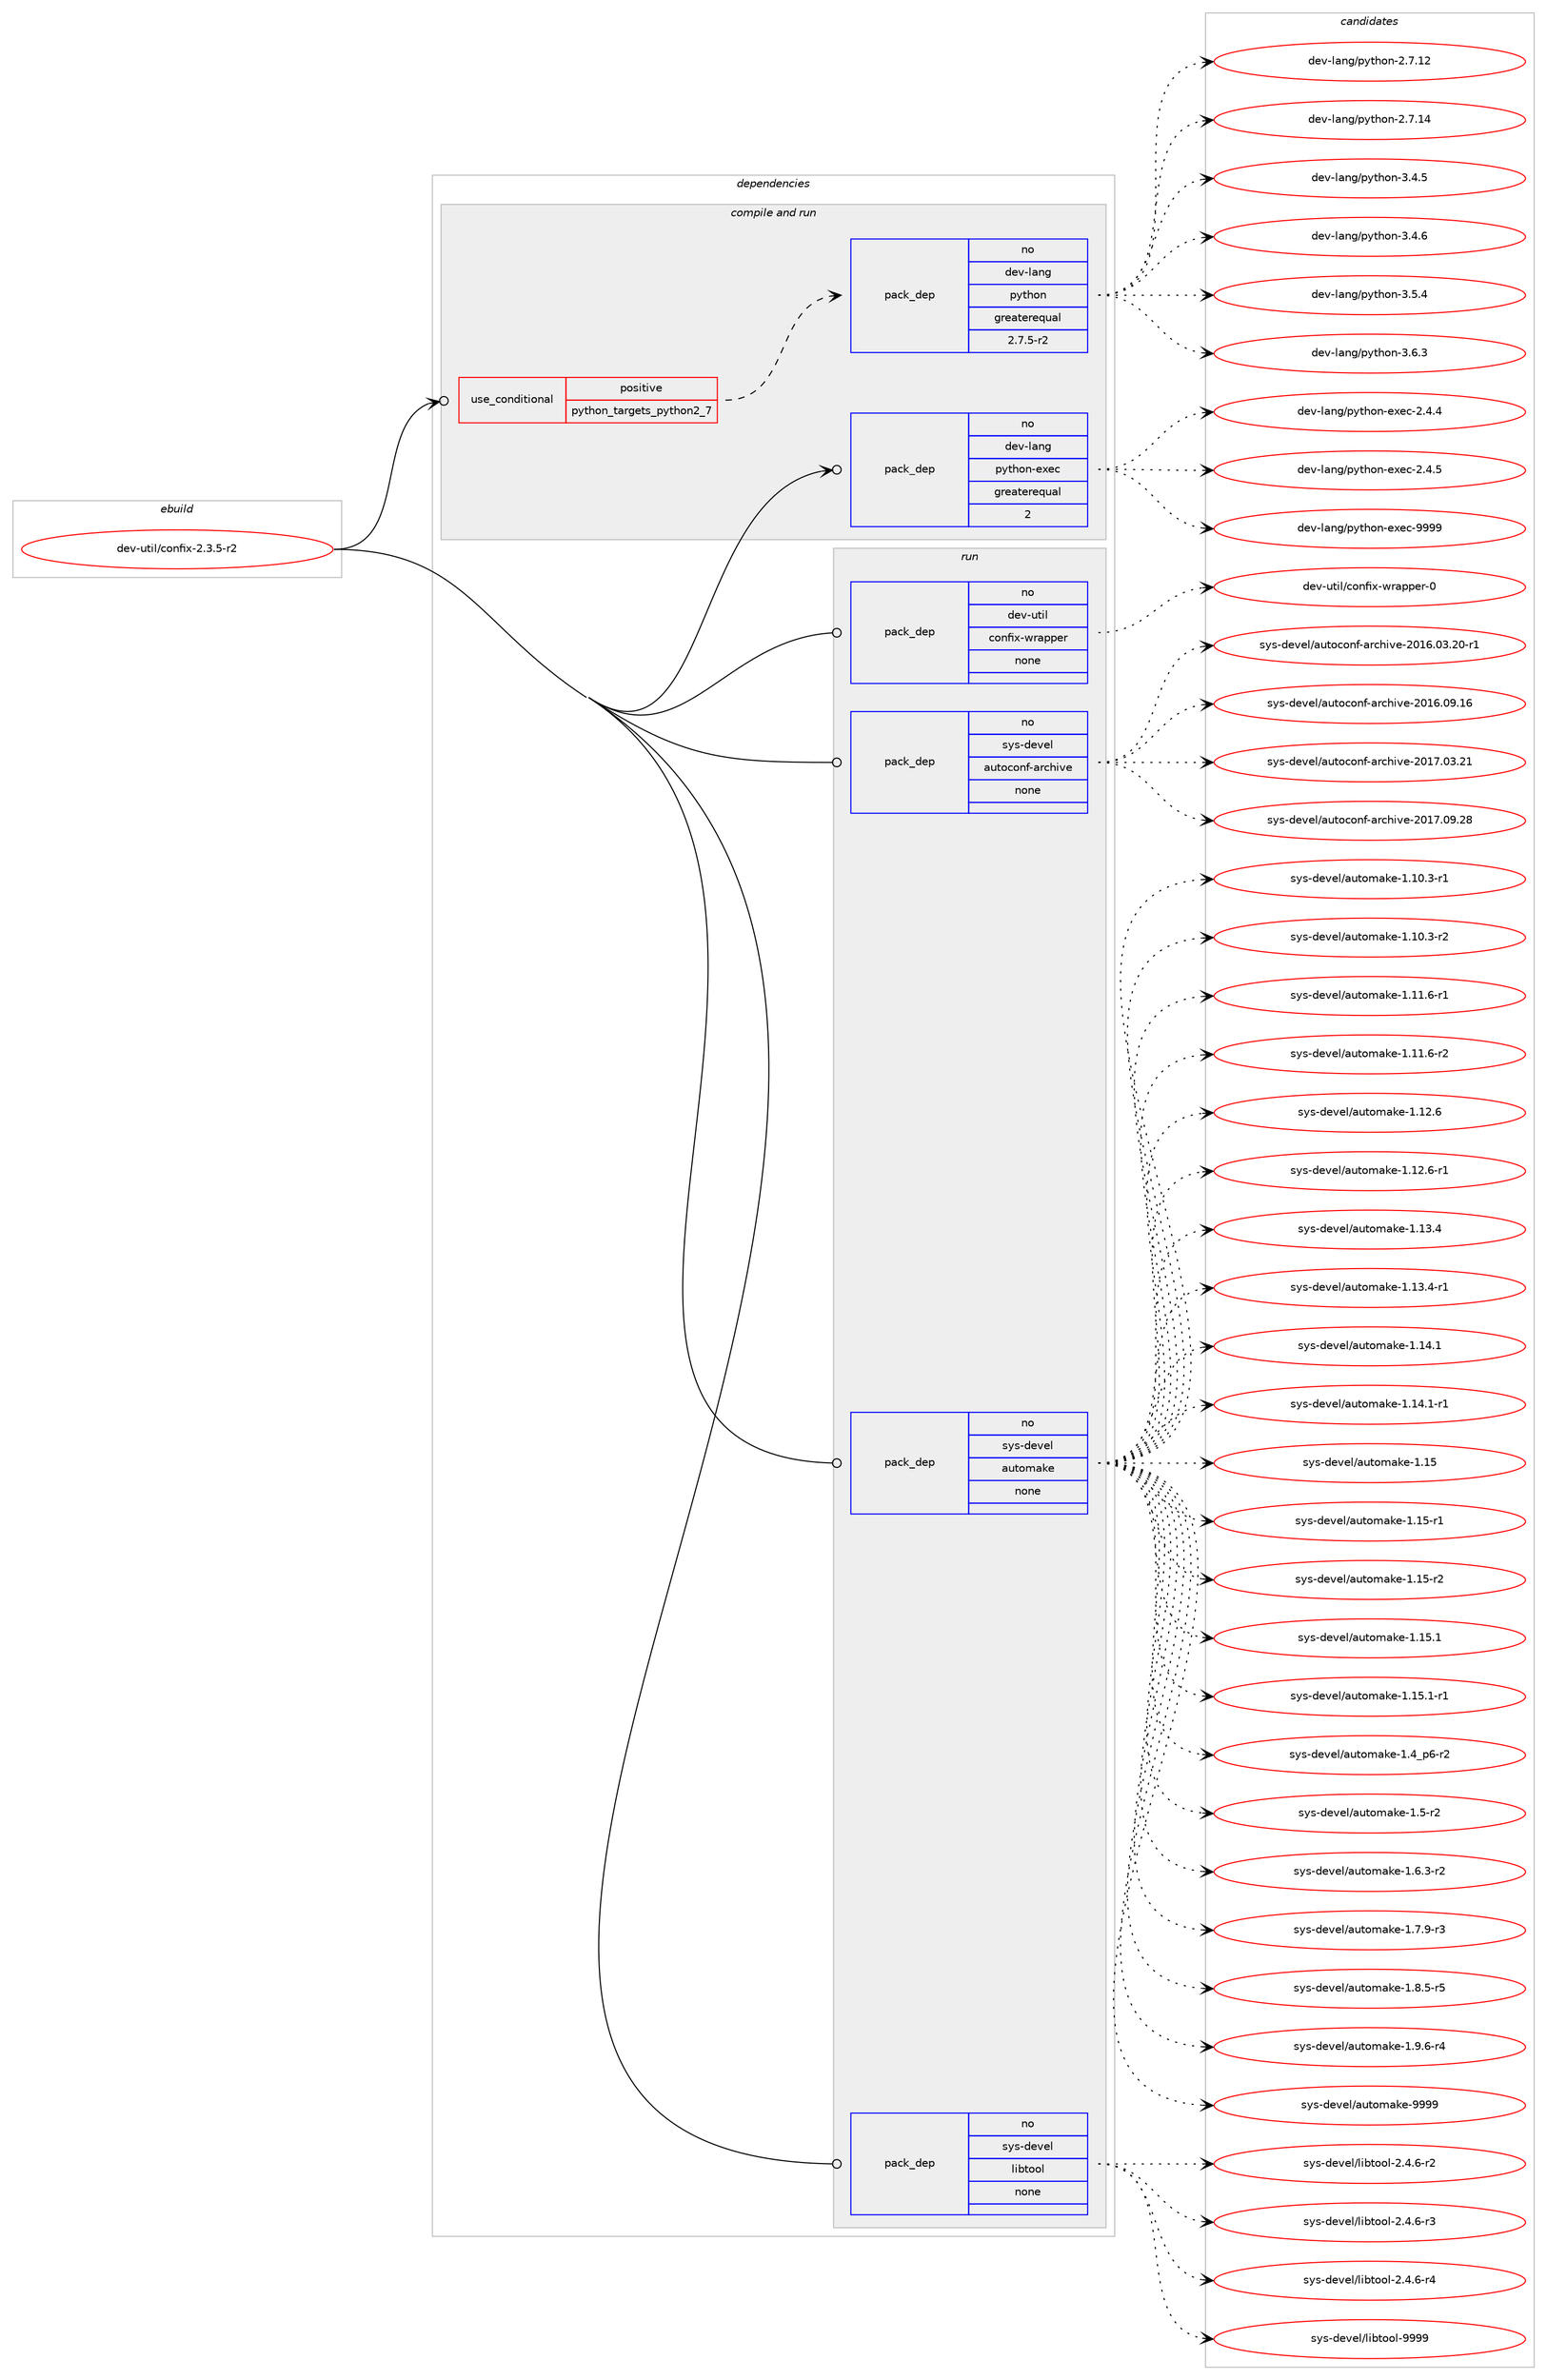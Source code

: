 digraph prolog {

# *************
# Graph options
# *************

newrank=true;
concentrate=true;
compound=true;
graph [rankdir=LR,fontname=Helvetica,fontsize=10,ranksep=1.5];#, ranksep=2.5, nodesep=0.2];
edge  [arrowhead=vee];
node  [fontname=Helvetica,fontsize=10];

# **********
# The ebuild
# **********

subgraph cluster_leftcol {
color=gray;
rank=same;
label=<<i>ebuild</i>>;
id [label="dev-util/confix-2.3.5-r2", color=red, width=4, href="../dev-util/confix-2.3.5-r2.svg"];
}

# ****************
# The dependencies
# ****************

subgraph cluster_midcol {
color=gray;
label=<<i>dependencies</i>>;
subgraph cluster_compile {
fillcolor="#eeeeee";
style=filled;
label=<<i>compile</i>>;
}
subgraph cluster_compileandrun {
fillcolor="#eeeeee";
style=filled;
label=<<i>compile and run</i>>;
subgraph cond77616 {
dependency283464 [label=<<TABLE BORDER="0" CELLBORDER="1" CELLSPACING="0" CELLPADDING="4"><TR><TD ROWSPAN="3" CELLPADDING="10">use_conditional</TD></TR><TR><TD>positive</TD></TR><TR><TD>python_targets_python2_7</TD></TR></TABLE>>, shape=none, color=red];
subgraph pack201635 {
dependency283465 [label=<<TABLE BORDER="0" CELLBORDER="1" CELLSPACING="0" CELLPADDING="4" WIDTH="220"><TR><TD ROWSPAN="6" CELLPADDING="30">pack_dep</TD></TR><TR><TD WIDTH="110">no</TD></TR><TR><TD>dev-lang</TD></TR><TR><TD>python</TD></TR><TR><TD>greaterequal</TD></TR><TR><TD>2.7.5-r2</TD></TR></TABLE>>, shape=none, color=blue];
}
dependency283464:e -> dependency283465:w [weight=20,style="dashed",arrowhead="vee"];
}
id:e -> dependency283464:w [weight=20,style="solid",arrowhead="odotvee"];
subgraph pack201636 {
dependency283466 [label=<<TABLE BORDER="0" CELLBORDER="1" CELLSPACING="0" CELLPADDING="4" WIDTH="220"><TR><TD ROWSPAN="6" CELLPADDING="30">pack_dep</TD></TR><TR><TD WIDTH="110">no</TD></TR><TR><TD>dev-lang</TD></TR><TR><TD>python-exec</TD></TR><TR><TD>greaterequal</TD></TR><TR><TD>2</TD></TR></TABLE>>, shape=none, color=blue];
}
id:e -> dependency283466:w [weight=20,style="solid",arrowhead="odotvee"];
}
subgraph cluster_run {
fillcolor="#eeeeee";
style=filled;
label=<<i>run</i>>;
subgraph pack201637 {
dependency283467 [label=<<TABLE BORDER="0" CELLBORDER="1" CELLSPACING="0" CELLPADDING="4" WIDTH="220"><TR><TD ROWSPAN="6" CELLPADDING="30">pack_dep</TD></TR><TR><TD WIDTH="110">no</TD></TR><TR><TD>dev-util</TD></TR><TR><TD>confix-wrapper</TD></TR><TR><TD>none</TD></TR><TR><TD></TD></TR></TABLE>>, shape=none, color=blue];
}
id:e -> dependency283467:w [weight=20,style="solid",arrowhead="odot"];
subgraph pack201638 {
dependency283468 [label=<<TABLE BORDER="0" CELLBORDER="1" CELLSPACING="0" CELLPADDING="4" WIDTH="220"><TR><TD ROWSPAN="6" CELLPADDING="30">pack_dep</TD></TR><TR><TD WIDTH="110">no</TD></TR><TR><TD>sys-devel</TD></TR><TR><TD>autoconf-archive</TD></TR><TR><TD>none</TD></TR><TR><TD></TD></TR></TABLE>>, shape=none, color=blue];
}
id:e -> dependency283468:w [weight=20,style="solid",arrowhead="odot"];
subgraph pack201639 {
dependency283469 [label=<<TABLE BORDER="0" CELLBORDER="1" CELLSPACING="0" CELLPADDING="4" WIDTH="220"><TR><TD ROWSPAN="6" CELLPADDING="30">pack_dep</TD></TR><TR><TD WIDTH="110">no</TD></TR><TR><TD>sys-devel</TD></TR><TR><TD>automake</TD></TR><TR><TD>none</TD></TR><TR><TD></TD></TR></TABLE>>, shape=none, color=blue];
}
id:e -> dependency283469:w [weight=20,style="solid",arrowhead="odot"];
subgraph pack201640 {
dependency283470 [label=<<TABLE BORDER="0" CELLBORDER="1" CELLSPACING="0" CELLPADDING="4" WIDTH="220"><TR><TD ROWSPAN="6" CELLPADDING="30">pack_dep</TD></TR><TR><TD WIDTH="110">no</TD></TR><TR><TD>sys-devel</TD></TR><TR><TD>libtool</TD></TR><TR><TD>none</TD></TR><TR><TD></TD></TR></TABLE>>, shape=none, color=blue];
}
id:e -> dependency283470:w [weight=20,style="solid",arrowhead="odot"];
}
}

# **************
# The candidates
# **************

subgraph cluster_choices {
rank=same;
color=gray;
label=<<i>candidates</i>>;

subgraph choice201635 {
color=black;
nodesep=1;
choice10010111845108971101034711212111610411111045504655464950 [label="dev-lang/python-2.7.12", color=red, width=4,href="../dev-lang/python-2.7.12.svg"];
choice10010111845108971101034711212111610411111045504655464952 [label="dev-lang/python-2.7.14", color=red, width=4,href="../dev-lang/python-2.7.14.svg"];
choice100101118451089711010347112121116104111110455146524653 [label="dev-lang/python-3.4.5", color=red, width=4,href="../dev-lang/python-3.4.5.svg"];
choice100101118451089711010347112121116104111110455146524654 [label="dev-lang/python-3.4.6", color=red, width=4,href="../dev-lang/python-3.4.6.svg"];
choice100101118451089711010347112121116104111110455146534652 [label="dev-lang/python-3.5.4", color=red, width=4,href="../dev-lang/python-3.5.4.svg"];
choice100101118451089711010347112121116104111110455146544651 [label="dev-lang/python-3.6.3", color=red, width=4,href="../dev-lang/python-3.6.3.svg"];
dependency283465:e -> choice10010111845108971101034711212111610411111045504655464950:w [style=dotted,weight="100"];
dependency283465:e -> choice10010111845108971101034711212111610411111045504655464952:w [style=dotted,weight="100"];
dependency283465:e -> choice100101118451089711010347112121116104111110455146524653:w [style=dotted,weight="100"];
dependency283465:e -> choice100101118451089711010347112121116104111110455146524654:w [style=dotted,weight="100"];
dependency283465:e -> choice100101118451089711010347112121116104111110455146534652:w [style=dotted,weight="100"];
dependency283465:e -> choice100101118451089711010347112121116104111110455146544651:w [style=dotted,weight="100"];
}
subgraph choice201636 {
color=black;
nodesep=1;
choice1001011184510897110103471121211161041111104510112010199455046524652 [label="dev-lang/python-exec-2.4.4", color=red, width=4,href="../dev-lang/python-exec-2.4.4.svg"];
choice1001011184510897110103471121211161041111104510112010199455046524653 [label="dev-lang/python-exec-2.4.5", color=red, width=4,href="../dev-lang/python-exec-2.4.5.svg"];
choice10010111845108971101034711212111610411111045101120101994557575757 [label="dev-lang/python-exec-9999", color=red, width=4,href="../dev-lang/python-exec-9999.svg"];
dependency283466:e -> choice1001011184510897110103471121211161041111104510112010199455046524652:w [style=dotted,weight="100"];
dependency283466:e -> choice1001011184510897110103471121211161041111104510112010199455046524653:w [style=dotted,weight="100"];
dependency283466:e -> choice10010111845108971101034711212111610411111045101120101994557575757:w [style=dotted,weight="100"];
}
subgraph choice201637 {
color=black;
nodesep=1;
choice10010111845117116105108479911111010210512045119114971121121011144548 [label="dev-util/confix-wrapper-0", color=red, width=4,href="../dev-util/confix-wrapper-0.svg"];
dependency283467:e -> choice10010111845117116105108479911111010210512045119114971121121011144548:w [style=dotted,weight="100"];
}
subgraph choice201638 {
color=black;
nodesep=1;
choice1151211154510010111810110847971171161119911111010245971149910410511810145504849544648514650484511449 [label="sys-devel/autoconf-archive-2016.03.20-r1", color=red, width=4,href="../sys-devel/autoconf-archive-2016.03.20-r1.svg"];
choice115121115451001011181011084797117116111991111101024597114991041051181014550484954464857464954 [label="sys-devel/autoconf-archive-2016.09.16", color=red, width=4,href="../sys-devel/autoconf-archive-2016.09.16.svg"];
choice115121115451001011181011084797117116111991111101024597114991041051181014550484955464851465049 [label="sys-devel/autoconf-archive-2017.03.21", color=red, width=4,href="../sys-devel/autoconf-archive-2017.03.21.svg"];
choice115121115451001011181011084797117116111991111101024597114991041051181014550484955464857465056 [label="sys-devel/autoconf-archive-2017.09.28", color=red, width=4,href="../sys-devel/autoconf-archive-2017.09.28.svg"];
dependency283468:e -> choice1151211154510010111810110847971171161119911111010245971149910410511810145504849544648514650484511449:w [style=dotted,weight="100"];
dependency283468:e -> choice115121115451001011181011084797117116111991111101024597114991041051181014550484954464857464954:w [style=dotted,weight="100"];
dependency283468:e -> choice115121115451001011181011084797117116111991111101024597114991041051181014550484955464851465049:w [style=dotted,weight="100"];
dependency283468:e -> choice115121115451001011181011084797117116111991111101024597114991041051181014550484955464857465056:w [style=dotted,weight="100"];
}
subgraph choice201639 {
color=black;
nodesep=1;
choice11512111545100101118101108479711711611110997107101454946494846514511449 [label="sys-devel/automake-1.10.3-r1", color=red, width=4,href="../sys-devel/automake-1.10.3-r1.svg"];
choice11512111545100101118101108479711711611110997107101454946494846514511450 [label="sys-devel/automake-1.10.3-r2", color=red, width=4,href="../sys-devel/automake-1.10.3-r2.svg"];
choice11512111545100101118101108479711711611110997107101454946494946544511449 [label="sys-devel/automake-1.11.6-r1", color=red, width=4,href="../sys-devel/automake-1.11.6-r1.svg"];
choice11512111545100101118101108479711711611110997107101454946494946544511450 [label="sys-devel/automake-1.11.6-r2", color=red, width=4,href="../sys-devel/automake-1.11.6-r2.svg"];
choice1151211154510010111810110847971171161111099710710145494649504654 [label="sys-devel/automake-1.12.6", color=red, width=4,href="../sys-devel/automake-1.12.6.svg"];
choice11512111545100101118101108479711711611110997107101454946495046544511449 [label="sys-devel/automake-1.12.6-r1", color=red, width=4,href="../sys-devel/automake-1.12.6-r1.svg"];
choice1151211154510010111810110847971171161111099710710145494649514652 [label="sys-devel/automake-1.13.4", color=red, width=4,href="../sys-devel/automake-1.13.4.svg"];
choice11512111545100101118101108479711711611110997107101454946495146524511449 [label="sys-devel/automake-1.13.4-r1", color=red, width=4,href="../sys-devel/automake-1.13.4-r1.svg"];
choice1151211154510010111810110847971171161111099710710145494649524649 [label="sys-devel/automake-1.14.1", color=red, width=4,href="../sys-devel/automake-1.14.1.svg"];
choice11512111545100101118101108479711711611110997107101454946495246494511449 [label="sys-devel/automake-1.14.1-r1", color=red, width=4,href="../sys-devel/automake-1.14.1-r1.svg"];
choice115121115451001011181011084797117116111109971071014549464953 [label="sys-devel/automake-1.15", color=red, width=4,href="../sys-devel/automake-1.15.svg"];
choice1151211154510010111810110847971171161111099710710145494649534511449 [label="sys-devel/automake-1.15-r1", color=red, width=4,href="../sys-devel/automake-1.15-r1.svg"];
choice1151211154510010111810110847971171161111099710710145494649534511450 [label="sys-devel/automake-1.15-r2", color=red, width=4,href="../sys-devel/automake-1.15-r2.svg"];
choice1151211154510010111810110847971171161111099710710145494649534649 [label="sys-devel/automake-1.15.1", color=red, width=4,href="../sys-devel/automake-1.15.1.svg"];
choice11512111545100101118101108479711711611110997107101454946495346494511449 [label="sys-devel/automake-1.15.1-r1", color=red, width=4,href="../sys-devel/automake-1.15.1-r1.svg"];
choice115121115451001011181011084797117116111109971071014549465295112544511450 [label="sys-devel/automake-1.4_p6-r2", color=red, width=4,href="../sys-devel/automake-1.4_p6-r2.svg"];
choice11512111545100101118101108479711711611110997107101454946534511450 [label="sys-devel/automake-1.5-r2", color=red, width=4,href="../sys-devel/automake-1.5-r2.svg"];
choice115121115451001011181011084797117116111109971071014549465446514511450 [label="sys-devel/automake-1.6.3-r2", color=red, width=4,href="../sys-devel/automake-1.6.3-r2.svg"];
choice115121115451001011181011084797117116111109971071014549465546574511451 [label="sys-devel/automake-1.7.9-r3", color=red, width=4,href="../sys-devel/automake-1.7.9-r3.svg"];
choice115121115451001011181011084797117116111109971071014549465646534511453 [label="sys-devel/automake-1.8.5-r5", color=red, width=4,href="../sys-devel/automake-1.8.5-r5.svg"];
choice115121115451001011181011084797117116111109971071014549465746544511452 [label="sys-devel/automake-1.9.6-r4", color=red, width=4,href="../sys-devel/automake-1.9.6-r4.svg"];
choice115121115451001011181011084797117116111109971071014557575757 [label="sys-devel/automake-9999", color=red, width=4,href="../sys-devel/automake-9999.svg"];
dependency283469:e -> choice11512111545100101118101108479711711611110997107101454946494846514511449:w [style=dotted,weight="100"];
dependency283469:e -> choice11512111545100101118101108479711711611110997107101454946494846514511450:w [style=dotted,weight="100"];
dependency283469:e -> choice11512111545100101118101108479711711611110997107101454946494946544511449:w [style=dotted,weight="100"];
dependency283469:e -> choice11512111545100101118101108479711711611110997107101454946494946544511450:w [style=dotted,weight="100"];
dependency283469:e -> choice1151211154510010111810110847971171161111099710710145494649504654:w [style=dotted,weight="100"];
dependency283469:e -> choice11512111545100101118101108479711711611110997107101454946495046544511449:w [style=dotted,weight="100"];
dependency283469:e -> choice1151211154510010111810110847971171161111099710710145494649514652:w [style=dotted,weight="100"];
dependency283469:e -> choice11512111545100101118101108479711711611110997107101454946495146524511449:w [style=dotted,weight="100"];
dependency283469:e -> choice1151211154510010111810110847971171161111099710710145494649524649:w [style=dotted,weight="100"];
dependency283469:e -> choice11512111545100101118101108479711711611110997107101454946495246494511449:w [style=dotted,weight="100"];
dependency283469:e -> choice115121115451001011181011084797117116111109971071014549464953:w [style=dotted,weight="100"];
dependency283469:e -> choice1151211154510010111810110847971171161111099710710145494649534511449:w [style=dotted,weight="100"];
dependency283469:e -> choice1151211154510010111810110847971171161111099710710145494649534511450:w [style=dotted,weight="100"];
dependency283469:e -> choice1151211154510010111810110847971171161111099710710145494649534649:w [style=dotted,weight="100"];
dependency283469:e -> choice11512111545100101118101108479711711611110997107101454946495346494511449:w [style=dotted,weight="100"];
dependency283469:e -> choice115121115451001011181011084797117116111109971071014549465295112544511450:w [style=dotted,weight="100"];
dependency283469:e -> choice11512111545100101118101108479711711611110997107101454946534511450:w [style=dotted,weight="100"];
dependency283469:e -> choice115121115451001011181011084797117116111109971071014549465446514511450:w [style=dotted,weight="100"];
dependency283469:e -> choice115121115451001011181011084797117116111109971071014549465546574511451:w [style=dotted,weight="100"];
dependency283469:e -> choice115121115451001011181011084797117116111109971071014549465646534511453:w [style=dotted,weight="100"];
dependency283469:e -> choice115121115451001011181011084797117116111109971071014549465746544511452:w [style=dotted,weight="100"];
dependency283469:e -> choice115121115451001011181011084797117116111109971071014557575757:w [style=dotted,weight="100"];
}
subgraph choice201640 {
color=black;
nodesep=1;
choice1151211154510010111810110847108105981161111111084550465246544511450 [label="sys-devel/libtool-2.4.6-r2", color=red, width=4,href="../sys-devel/libtool-2.4.6-r2.svg"];
choice1151211154510010111810110847108105981161111111084550465246544511451 [label="sys-devel/libtool-2.4.6-r3", color=red, width=4,href="../sys-devel/libtool-2.4.6-r3.svg"];
choice1151211154510010111810110847108105981161111111084550465246544511452 [label="sys-devel/libtool-2.4.6-r4", color=red, width=4,href="../sys-devel/libtool-2.4.6-r4.svg"];
choice1151211154510010111810110847108105981161111111084557575757 [label="sys-devel/libtool-9999", color=red, width=4,href="../sys-devel/libtool-9999.svg"];
dependency283470:e -> choice1151211154510010111810110847108105981161111111084550465246544511450:w [style=dotted,weight="100"];
dependency283470:e -> choice1151211154510010111810110847108105981161111111084550465246544511451:w [style=dotted,weight="100"];
dependency283470:e -> choice1151211154510010111810110847108105981161111111084550465246544511452:w [style=dotted,weight="100"];
dependency283470:e -> choice1151211154510010111810110847108105981161111111084557575757:w [style=dotted,weight="100"];
}
}

}
